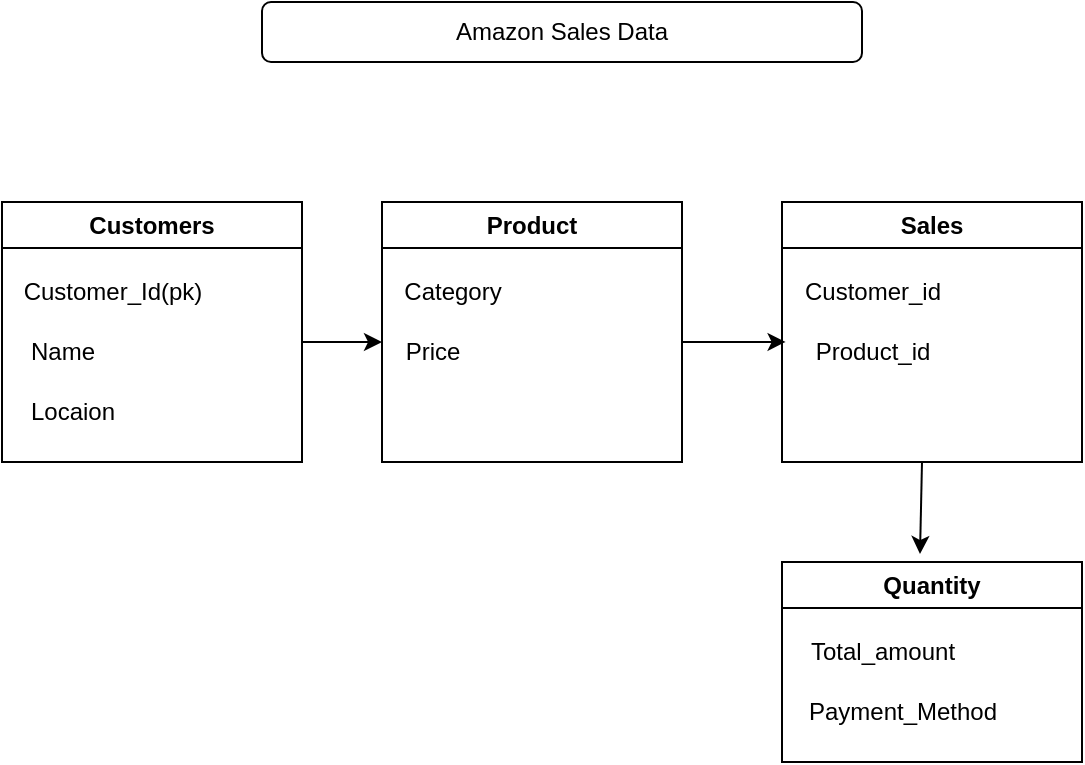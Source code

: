 <mxfile version="26.0.14" pages="2">
  <diagram name="Page-1" id="41YeyGQv5ldWT73yQkM1">
    <mxGraphModel dx="880" dy="1637" grid="1" gridSize="10" guides="1" tooltips="1" connect="1" arrows="1" fold="1" page="1" pageScale="1" pageWidth="827" pageHeight="1169" math="0" shadow="0">
      <root>
        <mxCell id="0" />
        <mxCell id="1" parent="0" />
        <mxCell id="NInrbnOYEOCYG3vVA0xY-1" value="Customers" style="swimlane;whiteSpace=wrap;html=1;" vertex="1" parent="1">
          <mxGeometry x="310" y="-290" width="150" height="130" as="geometry" />
        </mxCell>
        <mxCell id="NInrbnOYEOCYG3vVA0xY-2" value="Customer_Id(pk)" style="text;html=1;align=center;verticalAlign=middle;resizable=0;points=[];autosize=1;strokeColor=none;fillColor=none;" vertex="1" parent="NInrbnOYEOCYG3vVA0xY-1">
          <mxGeometry y="30" width="110" height="30" as="geometry" />
        </mxCell>
        <mxCell id="NInrbnOYEOCYG3vVA0xY-3" value="Name" style="text;html=1;align=center;verticalAlign=middle;resizable=0;points=[];autosize=1;strokeColor=none;fillColor=none;" vertex="1" parent="NInrbnOYEOCYG3vVA0xY-1">
          <mxGeometry y="60" width="60" height="30" as="geometry" />
        </mxCell>
        <mxCell id="NInrbnOYEOCYG3vVA0xY-4" value="Locaion" style="text;html=1;align=center;verticalAlign=middle;resizable=0;points=[];autosize=1;strokeColor=none;fillColor=none;" vertex="1" parent="NInrbnOYEOCYG3vVA0xY-1">
          <mxGeometry y="90" width="70" height="30" as="geometry" />
        </mxCell>
        <mxCell id="NInrbnOYEOCYG3vVA0xY-6" value="" style="endArrow=classic;html=1;rounded=0;" edge="1" parent="1">
          <mxGeometry width="50" height="50" relative="1" as="geometry">
            <mxPoint x="460" y="-220" as="sourcePoint" />
            <mxPoint x="500" y="-220" as="targetPoint" />
          </mxGeometry>
        </mxCell>
        <mxCell id="NInrbnOYEOCYG3vVA0xY-8" value="Product" style="swimlane;whiteSpace=wrap;html=1;" vertex="1" parent="1">
          <mxGeometry x="500" y="-290" width="150" height="130" as="geometry" />
        </mxCell>
        <mxCell id="NInrbnOYEOCYG3vVA0xY-9" value="Category" style="text;html=1;align=center;verticalAlign=middle;resizable=0;points=[];autosize=1;strokeColor=none;fillColor=none;" vertex="1" parent="NInrbnOYEOCYG3vVA0xY-8">
          <mxGeometry y="30" width="70" height="30" as="geometry" />
        </mxCell>
        <mxCell id="NInrbnOYEOCYG3vVA0xY-10" value="Price" style="text;html=1;align=center;verticalAlign=middle;resizable=0;points=[];autosize=1;strokeColor=none;fillColor=none;" vertex="1" parent="NInrbnOYEOCYG3vVA0xY-8">
          <mxGeometry y="60" width="50" height="30" as="geometry" />
        </mxCell>
        <mxCell id="NInrbnOYEOCYG3vVA0xY-12" value="Sales" style="swimlane;whiteSpace=wrap;html=1;" vertex="1" parent="1">
          <mxGeometry x="700" y="-290" width="150" height="130" as="geometry" />
        </mxCell>
        <mxCell id="NInrbnOYEOCYG3vVA0xY-13" value="Customer_id" style="text;html=1;align=center;verticalAlign=middle;resizable=0;points=[];autosize=1;strokeColor=none;fillColor=none;" vertex="1" parent="NInrbnOYEOCYG3vVA0xY-12">
          <mxGeometry y="30" width="90" height="30" as="geometry" />
        </mxCell>
        <mxCell id="NInrbnOYEOCYG3vVA0xY-14" value="Product_id" style="text;html=1;align=center;verticalAlign=middle;resizable=0;points=[];autosize=1;strokeColor=none;fillColor=none;" vertex="1" parent="NInrbnOYEOCYG3vVA0xY-12">
          <mxGeometry x="5" y="60" width="80" height="30" as="geometry" />
        </mxCell>
        <mxCell id="NInrbnOYEOCYG3vVA0xY-20" value="" style="endArrow=classic;html=1;rounded=0;entryX=0.46;entryY=-0.04;entryDx=0;entryDy=0;entryPerimeter=0;" edge="1" parent="NInrbnOYEOCYG3vVA0xY-12" target="NInrbnOYEOCYG3vVA0xY-16">
          <mxGeometry width="50" height="50" relative="1" as="geometry">
            <mxPoint x="70" y="130" as="sourcePoint" />
            <mxPoint x="120" y="80" as="targetPoint" />
          </mxGeometry>
        </mxCell>
        <mxCell id="NInrbnOYEOCYG3vVA0xY-15" value="" style="endArrow=classic;html=1;rounded=0;entryX=-0.04;entryY=0.333;entryDx=0;entryDy=0;entryPerimeter=0;" edge="1" parent="1" target="NInrbnOYEOCYG3vVA0xY-14">
          <mxGeometry width="50" height="50" relative="1" as="geometry">
            <mxPoint x="650" y="-220" as="sourcePoint" />
            <mxPoint x="700" y="-270" as="targetPoint" />
          </mxGeometry>
        </mxCell>
        <mxCell id="NInrbnOYEOCYG3vVA0xY-16" value="Quantity" style="swimlane;whiteSpace=wrap;html=1;" vertex="1" parent="1">
          <mxGeometry x="700" y="-110" width="150" height="100" as="geometry" />
        </mxCell>
        <mxCell id="NInrbnOYEOCYG3vVA0xY-17" value="Total_amount" style="text;html=1;align=center;verticalAlign=middle;resizable=0;points=[];autosize=1;strokeColor=none;fillColor=none;" vertex="1" parent="NInrbnOYEOCYG3vVA0xY-16">
          <mxGeometry y="30" width="100" height="30" as="geometry" />
        </mxCell>
        <mxCell id="NInrbnOYEOCYG3vVA0xY-18" value="Payment_Method" style="text;html=1;align=center;verticalAlign=middle;resizable=0;points=[];autosize=1;strokeColor=none;fillColor=none;" vertex="1" parent="NInrbnOYEOCYG3vVA0xY-16">
          <mxGeometry y="60" width="120" height="30" as="geometry" />
        </mxCell>
        <mxCell id="NInrbnOYEOCYG3vVA0xY-21" value="Amazon Sales Data" style="rounded=1;whiteSpace=wrap;html=1;" vertex="1" parent="1">
          <mxGeometry x="440" y="-390" width="300" height="30" as="geometry" />
        </mxCell>
      </root>
    </mxGraphModel>
  </diagram>
  <diagram id="_fE5jqxze3_m7cWAoYnt" name="Page-2">
    <mxGraphModel dx="880" dy="468" grid="1" gridSize="10" guides="1" tooltips="1" connect="1" arrows="1" fold="1" page="1" pageScale="1" pageWidth="827" pageHeight="1169" math="0" shadow="0">
      <root>
        <mxCell id="0" />
        <mxCell id="1" parent="0" />
        <mxCell id="ipW1sKldqppmclp-38RX-4" value="" style="edgeStyle=orthogonalEdgeStyle;rounded=0;orthogonalLoop=1;jettySize=auto;html=1;" edge="1" parent="1" source="ipW1sKldqppmclp-38RX-1" target="ipW1sKldqppmclp-38RX-3">
          <mxGeometry relative="1" as="geometry" />
        </mxCell>
        <mxCell id="ipW1sKldqppmclp-38RX-1" value="Data Sources&amp;nbsp;" style="rounded=0;whiteSpace=wrap;html=1;" vertex="1" parent="1">
          <mxGeometry x="240" y="140" width="120" height="60" as="geometry" />
        </mxCell>
        <mxCell id="ipW1sKldqppmclp-38RX-2" value="&lt;span style=&quot;text-wrap-mode: wrap;&quot;&gt;(Amazon Sales Data - CSV,&amp;nbsp;&lt;/span&gt;&lt;span style=&quot;text-wrap-mode: wrap;&quot; class=&quot;hljs-keyword&quot;&gt;SQL&lt;/span&gt;&lt;span style=&quot;text-wrap-mode: wrap;&quot;&gt;&amp;nbsp;&lt;/span&gt;&lt;span style=&quot;text-wrap-mode: wrap;&quot; class=&quot;hljs-keyword&quot;&gt;Database&lt;/span&gt;&lt;span style=&quot;text-wrap-mode: wrap;&quot;&gt;)&amp;nbsp;&lt;/span&gt;" style="text;html=1;align=center;verticalAlign=middle;resizable=0;points=[];autosize=1;strokeColor=none;fillColor=none;" vertex="1" parent="1">
          <mxGeometry x="310" y="155" width="260" height="30" as="geometry" />
        </mxCell>
        <mxCell id="ipW1sKldqppmclp-38RX-7" value="" style="edgeStyle=orthogonalEdgeStyle;rounded=0;orthogonalLoop=1;jettySize=auto;html=1;" edge="1" parent="1" source="ipW1sKldqppmclp-38RX-3" target="ipW1sKldqppmclp-38RX-6">
          <mxGeometry relative="1" as="geometry" />
        </mxCell>
        <mxCell id="ipW1sKldqppmclp-38RX-3" value="&lt;span class=&quot;hljs-keyword&quot;&gt;SQL&lt;/span&gt; &lt;span class=&quot;hljs-keyword&quot;&gt;Server&lt;/span&gt;" style="whiteSpace=wrap;html=1;rounded=0;" vertex="1" parent="1">
          <mxGeometry x="240" y="280" width="120" height="60" as="geometry" />
        </mxCell>
        <mxCell id="ipW1sKldqppmclp-38RX-5" value="(Data &lt;span class=&quot;hljs-keyword&quot;&gt;Storage&lt;/span&gt; &amp;amp; Querying)" style="text;whiteSpace=wrap;html=1;" vertex="1" parent="1">
          <mxGeometry x="390" y="290" width="180" height="40" as="geometry" />
        </mxCell>
        <mxCell id="ipW1sKldqppmclp-38RX-10" value="" style="edgeStyle=orthogonalEdgeStyle;rounded=0;orthogonalLoop=1;jettySize=auto;html=1;" edge="1" parent="1" source="ipW1sKldqppmclp-38RX-6" target="ipW1sKldqppmclp-38RX-9">
          <mxGeometry relative="1" as="geometry" />
        </mxCell>
        <mxCell id="ipW1sKldqppmclp-38RX-6" value="&#xa;Python&#xa;&#xa;" style="whiteSpace=wrap;html=1;rounded=0;" vertex="1" parent="1">
          <mxGeometry x="240" y="420" width="120" height="60" as="geometry" />
        </mxCell>
        <mxCell id="ipW1sKldqppmclp-38RX-8" value="(Data Cleaning, Transformation)" style="text;whiteSpace=wrap;html=1;" vertex="1" parent="1">
          <mxGeometry x="380" y="430" width="200" height="40" as="geometry" />
        </mxCell>
        <mxCell id="ipW1sKldqppmclp-38RX-9" value="&#xa;Power BI&#xa;&#xa;" style="whiteSpace=wrap;html=1;rounded=0;" vertex="1" parent="1">
          <mxGeometry x="240" y="560" width="120" height="60" as="geometry" />
        </mxCell>
        <mxCell id="ipW1sKldqppmclp-38RX-11" value="(Data Visualization &amp;amp; Reporting)" style="text;whiteSpace=wrap;html=1;" vertex="1" parent="1">
          <mxGeometry x="390" y="580" width="200" height="40" as="geometry" />
        </mxCell>
      </root>
    </mxGraphModel>
  </diagram>
</mxfile>
